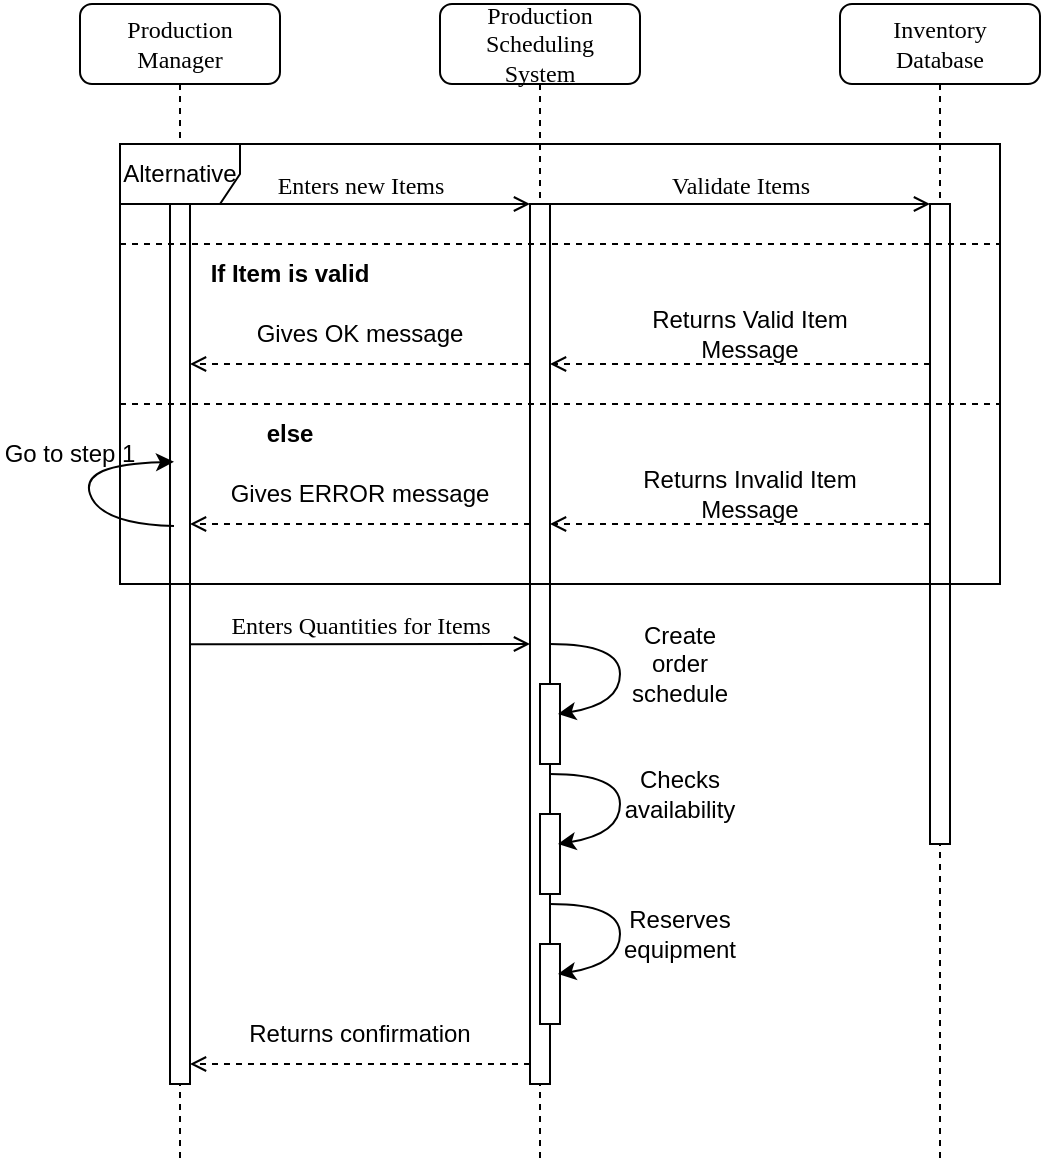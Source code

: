 <mxfile version="26.0.11">
  <diagram name="Page-1" id="13e1069c-82ec-6db2-03f1-153e76fe0fe0">
    <mxGraphModel dx="558" dy="667" grid="1" gridSize="10" guides="1" tooltips="1" connect="1" arrows="1" fold="1" page="1" pageScale="1" pageWidth="1100" pageHeight="850" background="none" math="0" shadow="0">
      <root>
        <mxCell id="0" />
        <mxCell id="1" parent="0" />
        <mxCell id="3hRmexJPZBGSZew1TgqO-1" value="Production Scheduling&lt;div&gt;System&lt;/div&gt;" style="shape=umlLifeline;perimeter=lifelinePerimeter;whiteSpace=wrap;html=1;container=1;collapsible=0;recursiveResize=0;outlineConnect=0;rounded=1;shadow=0;comic=0;labelBackgroundColor=none;strokeWidth=1;fontFamily=Verdana;fontSize=12;align=center;" vertex="1" parent="1">
          <mxGeometry x="280" y="80" width="100" height="580" as="geometry" />
        </mxCell>
        <mxCell id="3hRmexJPZBGSZew1TgqO-2" value="" style="html=1;points=[];perimeter=orthogonalPerimeter;rounded=0;shadow=0;comic=0;labelBackgroundColor=none;strokeWidth=1;fontFamily=Verdana;fontSize=12;align=center;" vertex="1" parent="3hRmexJPZBGSZew1TgqO-1">
          <mxGeometry x="45" y="100" width="10" height="440" as="geometry" />
        </mxCell>
        <mxCell id="3hRmexJPZBGSZew1TgqO-3" value="" style="html=1;points=[];perimeter=orthogonalPerimeter;rounded=0;shadow=0;comic=0;labelBackgroundColor=none;strokeWidth=1;fontFamily=Verdana;fontSize=12;align=center;" vertex="1" parent="3hRmexJPZBGSZew1TgqO-1">
          <mxGeometry x="50" y="340" width="10" height="40" as="geometry" />
        </mxCell>
        <mxCell id="3hRmexJPZBGSZew1TgqO-4" value="Inventory&lt;div&gt;Database&lt;/div&gt;" style="shape=umlLifeline;perimeter=lifelinePerimeter;whiteSpace=wrap;html=1;container=1;collapsible=0;recursiveResize=0;outlineConnect=0;rounded=1;shadow=0;comic=0;labelBackgroundColor=none;strokeWidth=1;fontFamily=Verdana;fontSize=12;align=center;" vertex="1" parent="1">
          <mxGeometry x="480" y="80" width="100" height="580" as="geometry" />
        </mxCell>
        <mxCell id="3hRmexJPZBGSZew1TgqO-5" value="" style="html=1;points=[];perimeter=orthogonalPerimeter;rounded=0;shadow=0;comic=0;labelBackgroundColor=none;strokeWidth=1;fontFamily=Verdana;fontSize=12;align=center;" vertex="1" parent="3hRmexJPZBGSZew1TgqO-4">
          <mxGeometry x="45" y="100" width="10" height="320" as="geometry" />
        </mxCell>
        <mxCell id="3hRmexJPZBGSZew1TgqO-6" value="Production Manager" style="shape=umlLifeline;perimeter=lifelinePerimeter;whiteSpace=wrap;html=1;container=1;collapsible=0;recursiveResize=0;outlineConnect=0;rounded=1;shadow=0;comic=0;labelBackgroundColor=none;strokeWidth=1;fontFamily=Verdana;fontSize=12;align=center;" vertex="1" parent="1">
          <mxGeometry x="100" y="80" width="100" height="580" as="geometry" />
        </mxCell>
        <mxCell id="3hRmexJPZBGSZew1TgqO-7" value="" style="html=1;points=[];perimeter=orthogonalPerimeter;rounded=0;shadow=0;comic=0;labelBackgroundColor=none;strokeWidth=1;fontFamily=Verdana;fontSize=12;align=center;" vertex="1" parent="3hRmexJPZBGSZew1TgqO-6">
          <mxGeometry x="45" y="100" width="10" height="440" as="geometry" />
        </mxCell>
        <mxCell id="3hRmexJPZBGSZew1TgqO-8" value="" style="curved=1;endArrow=classic;html=1;rounded=0;exitX=0.2;exitY=0.366;exitDx=0;exitDy=0;exitPerimeter=0;entryX=0.2;entryY=0.293;entryDx=0;entryDy=0;entryPerimeter=0;" edge="1" parent="3hRmexJPZBGSZew1TgqO-6" source="3hRmexJPZBGSZew1TgqO-7" target="3hRmexJPZBGSZew1TgqO-7">
          <mxGeometry width="50" height="50" relative="1" as="geometry">
            <mxPoint x="-20" y="310.02" as="sourcePoint" />
            <mxPoint x="30" y="260.02" as="targetPoint" />
            <Array as="points">
              <mxPoint x="10" y="260" />
              <mxPoint y="230" />
            </Array>
          </mxGeometry>
        </mxCell>
        <mxCell id="3hRmexJPZBGSZew1TgqO-9" value="Go to step 1" style="text;html=1;align=center;verticalAlign=middle;whiteSpace=wrap;rounded=0;" vertex="1" parent="3hRmexJPZBGSZew1TgqO-6">
          <mxGeometry x="-40" y="210" width="70" height="30" as="geometry" />
        </mxCell>
        <mxCell id="3hRmexJPZBGSZew1TgqO-10" value="Enters new Items" style="html=1;verticalAlign=bottom;endArrow=open;entryX=0;entryY=0;labelBackgroundColor=none;fontFamily=Verdana;fontSize=12;elbow=vertical;endFill=0;" edge="1" parent="1" source="3hRmexJPZBGSZew1TgqO-7" target="3hRmexJPZBGSZew1TgqO-2">
          <mxGeometry relative="1" as="geometry">
            <mxPoint x="220" y="190" as="sourcePoint" />
          </mxGeometry>
        </mxCell>
        <mxCell id="3hRmexJPZBGSZew1TgqO-11" value="Validate Items" style="html=1;verticalAlign=bottom;endArrow=open;entryX=0;entryY=0;labelBackgroundColor=none;fontFamily=Verdana;fontSize=12;elbow=vertical;endFill=0;" edge="1" parent="1" source="3hRmexJPZBGSZew1TgqO-2" target="3hRmexJPZBGSZew1TgqO-5">
          <mxGeometry relative="1" as="geometry">
            <mxPoint x="370" y="200" as="sourcePoint" />
          </mxGeometry>
        </mxCell>
        <mxCell id="3hRmexJPZBGSZew1TgqO-12" value="Enters Quantities for Items" style="html=1;verticalAlign=bottom;endArrow=open;entryX=0.1;entryY=0.43;labelBackgroundColor=none;fontFamily=Verdana;fontSize=12;elbow=vertical;entryDx=0;entryDy=0;entryPerimeter=0;sourcePerimeterSpacing=0;endFill=0;" edge="1" parent="1">
          <mxGeometry relative="1" as="geometry">
            <mxPoint x="155" y="400.1" as="sourcePoint" />
            <mxPoint x="325" y="400.0" as="targetPoint" />
          </mxGeometry>
        </mxCell>
        <mxCell id="3hRmexJPZBGSZew1TgqO-13" value="Alternative" style="shape=umlFrame;whiteSpace=wrap;html=1;pointerEvents=0;" vertex="1" parent="1">
          <mxGeometry x="120" y="150" width="440" height="220" as="geometry" />
        </mxCell>
        <mxCell id="3hRmexJPZBGSZew1TgqO-14" value="" style="endArrow=none;html=1;rounded=0;entryX=1.007;entryY=0.5;entryDx=0;entryDy=0;entryPerimeter=0;dashed=1;" edge="1" parent="1">
          <mxGeometry width="50" height="50" relative="1" as="geometry">
            <mxPoint x="120" y="200" as="sourcePoint" />
            <mxPoint x="560" y="200" as="targetPoint" />
          </mxGeometry>
        </mxCell>
        <mxCell id="3hRmexJPZBGSZew1TgqO-15" value="" style="endArrow=none;html=1;rounded=0;exitX=-0.002;exitY=0.5;exitDx=0;exitDy=0;exitPerimeter=0;entryX=1.007;entryY=0.5;entryDx=0;entryDy=0;entryPerimeter=0;dashed=1;" edge="1" parent="1">
          <mxGeometry width="50" height="50" relative="1" as="geometry">
            <mxPoint x="120" y="280" as="sourcePoint" />
            <mxPoint x="560" y="280" as="targetPoint" />
          </mxGeometry>
        </mxCell>
        <mxCell id="3hRmexJPZBGSZew1TgqO-16" value="If Item is valid" style="text;html=1;align=center;verticalAlign=middle;whiteSpace=wrap;rounded=0;fontStyle=1" vertex="1" parent="1">
          <mxGeometry x="160" y="200" width="90" height="30" as="geometry" />
        </mxCell>
        <mxCell id="3hRmexJPZBGSZew1TgqO-17" value="else" style="text;html=1;align=center;verticalAlign=middle;whiteSpace=wrap;rounded=0;fontStyle=1" vertex="1" parent="1">
          <mxGeometry x="160" y="280" width="90" height="30" as="geometry" />
        </mxCell>
        <mxCell id="3hRmexJPZBGSZew1TgqO-18" value="" style="group" vertex="1" connectable="0" parent="1">
          <mxGeometry x="335" y="230" width="190" height="30.02" as="geometry" />
        </mxCell>
        <mxCell id="3hRmexJPZBGSZew1TgqO-19" value="" style="endArrow=open;html=1;rounded=0;entryX=1;entryY=0.226;entryDx=0;entryDy=0;entryPerimeter=0;dashed=1;endFill=0;" edge="1" parent="3hRmexJPZBGSZew1TgqO-18">
          <mxGeometry width="50" height="50" relative="1" as="geometry">
            <mxPoint x="190" y="30.02" as="sourcePoint" />
            <mxPoint y="30.0" as="targetPoint" />
          </mxGeometry>
        </mxCell>
        <mxCell id="3hRmexJPZBGSZew1TgqO-20" value="Returns Valid Item Message" style="text;html=1;align=center;verticalAlign=middle;whiteSpace=wrap;rounded=0;" vertex="1" parent="3hRmexJPZBGSZew1TgqO-18">
          <mxGeometry x="25" width="150" height="30" as="geometry" />
        </mxCell>
        <mxCell id="3hRmexJPZBGSZew1TgqO-21" value="" style="group" vertex="1" connectable="0" parent="1">
          <mxGeometry x="335" y="310" width="190" height="30.02" as="geometry" />
        </mxCell>
        <mxCell id="3hRmexJPZBGSZew1TgqO-22" value="" style="endArrow=open;html=1;rounded=0;entryX=1;entryY=0.226;entryDx=0;entryDy=0;entryPerimeter=0;dashed=1;endFill=0;" edge="1" parent="3hRmexJPZBGSZew1TgqO-21">
          <mxGeometry width="50" height="50" relative="1" as="geometry">
            <mxPoint x="190" y="30.02" as="sourcePoint" />
            <mxPoint y="30.0" as="targetPoint" />
          </mxGeometry>
        </mxCell>
        <mxCell id="3hRmexJPZBGSZew1TgqO-23" value="Returns Invalid Item Message" style="text;html=1;align=center;verticalAlign=middle;whiteSpace=wrap;rounded=0;" vertex="1" parent="3hRmexJPZBGSZew1TgqO-21">
          <mxGeometry x="25" width="150" height="30" as="geometry" />
        </mxCell>
        <mxCell id="3hRmexJPZBGSZew1TgqO-24" value="" style="group" vertex="1" connectable="0" parent="1">
          <mxGeometry x="155" y="230" width="170" height="30.02" as="geometry" />
        </mxCell>
        <mxCell id="3hRmexJPZBGSZew1TgqO-25" value="" style="endArrow=open;html=1;rounded=0;entryX=1;entryY=0.226;entryDx=0;entryDy=0;entryPerimeter=0;dashed=1;endFill=0;" edge="1" parent="3hRmexJPZBGSZew1TgqO-24">
          <mxGeometry width="50" height="50" relative="1" as="geometry">
            <mxPoint x="170" y="30.02" as="sourcePoint" />
            <mxPoint y="30" as="targetPoint" />
          </mxGeometry>
        </mxCell>
        <mxCell id="3hRmexJPZBGSZew1TgqO-26" value="Gives OK message" style="text;html=1;align=center;verticalAlign=middle;whiteSpace=wrap;rounded=0;" vertex="1" parent="3hRmexJPZBGSZew1TgqO-24">
          <mxGeometry x="10" width="150" height="30" as="geometry" />
        </mxCell>
        <mxCell id="3hRmexJPZBGSZew1TgqO-27" value="" style="group" vertex="1" connectable="0" parent="1">
          <mxGeometry x="155" y="310" width="170" height="30.02" as="geometry" />
        </mxCell>
        <mxCell id="3hRmexJPZBGSZew1TgqO-28" value="" style="endArrow=open;html=1;rounded=0;entryX=1;entryY=0.226;entryDx=0;entryDy=0;entryPerimeter=0;dashed=1;endFill=0;" edge="1" parent="3hRmexJPZBGSZew1TgqO-27">
          <mxGeometry width="50" height="50" relative="1" as="geometry">
            <mxPoint x="170" y="30.02" as="sourcePoint" />
            <mxPoint y="30" as="targetPoint" />
          </mxGeometry>
        </mxCell>
        <mxCell id="3hRmexJPZBGSZew1TgqO-29" value="Gives ERROR message" style="text;html=1;align=center;verticalAlign=middle;whiteSpace=wrap;rounded=0;" vertex="1" parent="3hRmexJPZBGSZew1TgqO-27">
          <mxGeometry x="10" width="150" height="30" as="geometry" />
        </mxCell>
        <mxCell id="3hRmexJPZBGSZew1TgqO-30" value="" style="curved=1;endArrow=classic;html=1;rounded=0;entryX=0.9;entryY=0.375;entryDx=0;entryDy=0;entryPerimeter=0;" edge="1" parent="1" target="3hRmexJPZBGSZew1TgqO-3">
          <mxGeometry width="50" height="50" relative="1" as="geometry">
            <mxPoint x="335" y="400" as="sourcePoint" />
            <mxPoint x="400" y="450" as="targetPoint" />
            <Array as="points">
              <mxPoint x="370" y="400" />
              <mxPoint x="370" y="430" />
            </Array>
          </mxGeometry>
        </mxCell>
        <mxCell id="3hRmexJPZBGSZew1TgqO-31" value="Create order schedule" style="text;html=1;align=center;verticalAlign=middle;whiteSpace=wrap;rounded=0;" vertex="1" parent="1">
          <mxGeometry x="370" y="395" width="60" height="30" as="geometry" />
        </mxCell>
        <mxCell id="3hRmexJPZBGSZew1TgqO-32" value="" style="html=1;points=[];perimeter=orthogonalPerimeter;rounded=0;shadow=0;comic=0;labelBackgroundColor=none;strokeWidth=1;fontFamily=Verdana;fontSize=12;align=center;" vertex="1" parent="1">
          <mxGeometry x="330" y="485" width="10" height="40" as="geometry" />
        </mxCell>
        <mxCell id="3hRmexJPZBGSZew1TgqO-33" value="" style="curved=1;endArrow=classic;html=1;rounded=0;entryX=0.9;entryY=0.375;entryDx=0;entryDy=0;entryPerimeter=0;" edge="1" parent="1" target="3hRmexJPZBGSZew1TgqO-32">
          <mxGeometry width="50" height="50" relative="1" as="geometry">
            <mxPoint x="335" y="465" as="sourcePoint" />
            <mxPoint x="400" y="515" as="targetPoint" />
            <Array as="points">
              <mxPoint x="370" y="465" />
              <mxPoint x="370" y="495" />
            </Array>
          </mxGeometry>
        </mxCell>
        <mxCell id="3hRmexJPZBGSZew1TgqO-34" value="Checks availability" style="text;html=1;align=center;verticalAlign=middle;whiteSpace=wrap;rounded=0;" vertex="1" parent="1">
          <mxGeometry x="370" y="460" width="60" height="30" as="geometry" />
        </mxCell>
        <mxCell id="3hRmexJPZBGSZew1TgqO-35" value="" style="html=1;points=[];perimeter=orthogonalPerimeter;rounded=0;shadow=0;comic=0;labelBackgroundColor=none;strokeWidth=1;fontFamily=Verdana;fontSize=12;align=center;" vertex="1" parent="1">
          <mxGeometry x="330" y="550" width="10" height="40" as="geometry" />
        </mxCell>
        <mxCell id="3hRmexJPZBGSZew1TgqO-36" value="" style="curved=1;endArrow=classic;html=1;rounded=0;entryX=0.9;entryY=0.375;entryDx=0;entryDy=0;entryPerimeter=0;" edge="1" parent="1" target="3hRmexJPZBGSZew1TgqO-35">
          <mxGeometry width="50" height="50" relative="1" as="geometry">
            <mxPoint x="335" y="530" as="sourcePoint" />
            <mxPoint x="400" y="580" as="targetPoint" />
            <Array as="points">
              <mxPoint x="370" y="530" />
              <mxPoint x="370" y="560" />
            </Array>
          </mxGeometry>
        </mxCell>
        <mxCell id="3hRmexJPZBGSZew1TgqO-37" value="Reserves&lt;div&gt;equipment&lt;/div&gt;" style="text;html=1;align=center;verticalAlign=middle;whiteSpace=wrap;rounded=0;" vertex="1" parent="1">
          <mxGeometry x="370" y="530" width="60" height="30" as="geometry" />
        </mxCell>
        <mxCell id="3hRmexJPZBGSZew1TgqO-38" value="" style="group" vertex="1" connectable="0" parent="1">
          <mxGeometry x="155" y="580" width="170" height="30.02" as="geometry" />
        </mxCell>
        <mxCell id="3hRmexJPZBGSZew1TgqO-39" value="" style="endArrow=open;html=1;rounded=0;entryX=1;entryY=0.226;entryDx=0;entryDy=0;entryPerimeter=0;dashed=1;endFill=0;" edge="1" parent="3hRmexJPZBGSZew1TgqO-38">
          <mxGeometry width="50" height="50" relative="1" as="geometry">
            <mxPoint x="170" y="30.02" as="sourcePoint" />
            <mxPoint y="30" as="targetPoint" />
          </mxGeometry>
        </mxCell>
        <mxCell id="3hRmexJPZBGSZew1TgqO-40" value="Returns confirmation" style="text;html=1;align=center;verticalAlign=middle;whiteSpace=wrap;rounded=0;" vertex="1" parent="3hRmexJPZBGSZew1TgqO-38">
          <mxGeometry x="10" width="150" height="30" as="geometry" />
        </mxCell>
      </root>
    </mxGraphModel>
  </diagram>
</mxfile>
